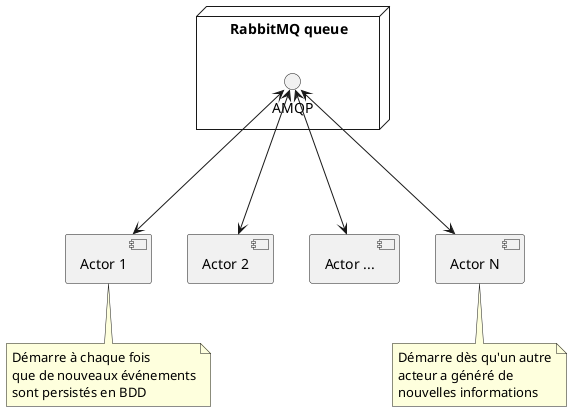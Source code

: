 @startuml
'Shows the organization of the analytics service, showcasing the interactions and hierarchy of the different actors.


node "RabbitMQ queue" {
  () "AMQP" as AMQP_interface
}


AMQP_interface <---> [Actor 1]
AMQP_interface <---> [Actor 2] 
AMQP_interface <---> [Actor ...]
AMQP_interface <---> [Actor N]


note bottom of [Actor 1]
  Démarre à chaque fois
  que de nouveaux événements
  sont persistés en BDD
end note

note bottom of [Actor N]
  Démarre dès qu'un autre
  acteur a généré de
  nouvelles informations
end note
@enduml
